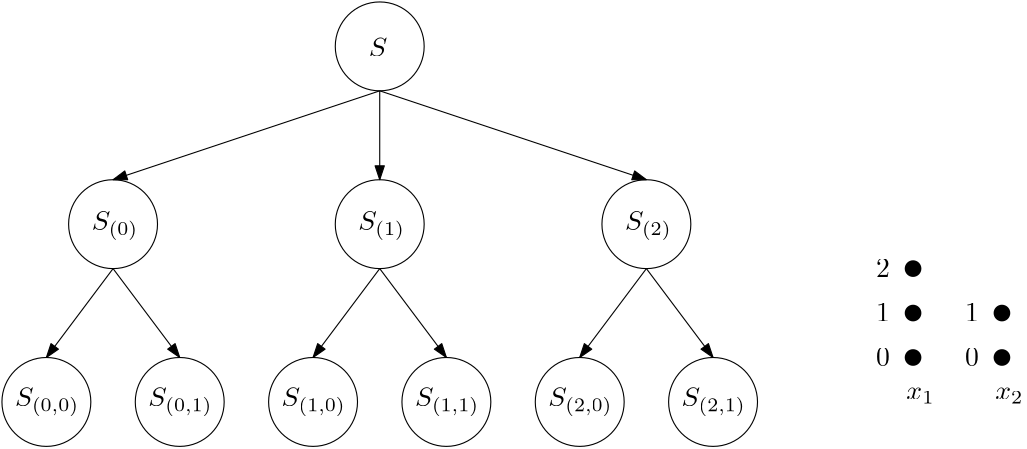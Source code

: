 <?xml version="1.0"?>
<!DOCTYPE ipe SYSTEM "ipe.dtd">
<ipe version="70218" creator="Ipe 7.2.24">
<info created="D:20200221112901" modified="D:20230206143741"/>
<ipestyle name="basic">
<symbol name="arrow/arc(spx)">
<path stroke="sym-stroke" fill="sym-stroke" pen="sym-pen">
0 0 m
-1 0.333 l
-1 -0.333 l
h
</path>
</symbol>
<symbol name="arrow/farc(spx)">
<path stroke="sym-stroke" fill="white" pen="sym-pen">
0 0 m
-1 0.333 l
-1 -0.333 l
h
</path>
</symbol>
<symbol name="arrow/ptarc(spx)">
<path stroke="sym-stroke" fill="sym-stroke" pen="sym-pen">
0 0 m
-1 0.333 l
-0.8 0 l
-1 -0.333 l
h
</path>
</symbol>
<symbol name="arrow/fptarc(spx)">
<path stroke="sym-stroke" fill="white" pen="sym-pen">
0 0 m
-1 0.333 l
-0.8 0 l
-1 -0.333 l
h
</path>
</symbol>
<symbol name="mark/circle(sx)" transformations="translations">
<path fill="sym-stroke">
0.6 0 0 0.6 0 0 e
0.4 0 0 0.4 0 0 e
</path>
</symbol>
<symbol name="mark/disk(sx)" transformations="translations">
<path fill="sym-stroke">
0.6 0 0 0.6 0 0 e
</path>
</symbol>
<symbol name="mark/fdisk(sfx)" transformations="translations">
<group>
<path fill="sym-fill">
0.5 0 0 0.5 0 0 e
</path>
<path fill="sym-stroke" fillrule="eofill">
0.6 0 0 0.6 0 0 e
0.4 0 0 0.4 0 0 e
</path>
</group>
</symbol>
<symbol name="mark/box(sx)" transformations="translations">
<path fill="sym-stroke" fillrule="eofill">
-0.6 -0.6 m
0.6 -0.6 l
0.6 0.6 l
-0.6 0.6 l
h
-0.4 -0.4 m
0.4 -0.4 l
0.4 0.4 l
-0.4 0.4 l
h
</path>
</symbol>
<symbol name="mark/square(sx)" transformations="translations">
<path fill="sym-stroke">
-0.6 -0.6 m
0.6 -0.6 l
0.6 0.6 l
-0.6 0.6 l
h
</path>
</symbol>
<symbol name="mark/fsquare(sfx)" transformations="translations">
<group>
<path fill="sym-fill">
-0.5 -0.5 m
0.5 -0.5 l
0.5 0.5 l
-0.5 0.5 l
h
</path>
<path fill="sym-stroke" fillrule="eofill">
-0.6 -0.6 m
0.6 -0.6 l
0.6 0.6 l
-0.6 0.6 l
h
-0.4 -0.4 m
0.4 -0.4 l
0.4 0.4 l
-0.4 0.4 l
h
</path>
</group>
</symbol>
<symbol name="mark/cross(sx)" transformations="translations">
<group>
<path fill="sym-stroke">
-0.43 -0.57 m
0.57 0.43 l
0.43 0.57 l
-0.57 -0.43 l
h
</path>
<path fill="sym-stroke">
-0.43 0.57 m
0.57 -0.43 l
0.43 -0.57 l
-0.57 0.43 l
h
</path>
</group>
</symbol>
<symbol name="arrow/fnormal(spx)">
<path stroke="sym-stroke" fill="white" pen="sym-pen">
0 0 m
-1 0.333 l
-1 -0.333 l
h
</path>
</symbol>
<symbol name="arrow/pointed(spx)">
<path stroke="sym-stroke" fill="sym-stroke" pen="sym-pen">
0 0 m
-1 0.333 l
-0.8 0 l
-1 -0.333 l
h
</path>
</symbol>
<symbol name="arrow/fpointed(spx)">
<path stroke="sym-stroke" fill="white" pen="sym-pen">
0 0 m
-1 0.333 l
-0.8 0 l
-1 -0.333 l
h
</path>
</symbol>
<symbol name="arrow/linear(spx)">
<path stroke="sym-stroke" pen="sym-pen">
-1 0.333 m
0 0 l
-1 -0.333 l
</path>
</symbol>
<symbol name="arrow/fdouble(spx)">
<path stroke="sym-stroke" fill="white" pen="sym-pen">
0 0 m
-1 0.333 l
-1 -0.333 l
h
-1 0 m
-2 0.333 l
-2 -0.333 l
h
</path>
</symbol>
<symbol name="arrow/double(spx)">
<path stroke="sym-stroke" fill="sym-stroke" pen="sym-pen">
0 0 m
-1 0.333 l
-1 -0.333 l
h
-1 0 m
-2 0.333 l
-2 -0.333 l
h
</path>
</symbol>
<anglesize name="22.5 deg" value="22.5"/>
<anglesize name="30 deg" value="30"/>
<anglesize name="45 deg" value="45"/>
<anglesize name="60 deg" value="60"/>
<anglesize name="90 deg" value="90"/>
<arrowsize name="large" value="10"/>
<arrowsize name="small" value="5"/>
<arrowsize name="tiny" value="3"/>
<color name="blue" value="0 0 1"/>
<color name="brown" value="0.647 0.165 0.165"/>
<color name="darkblue" value="0 0 0.545"/>
<color name="darkcyan" value="0 0.545 0.545"/>
<color name="darkgray" value="0.663"/>
<color name="darkgreen" value="0 0.392 0"/>
<color name="darkmagenta" value="0.545 0 0.545"/>
<color name="darkorange" value="1 0.549 0"/>
<color name="darkred" value="0.545 0 0"/>
<color name="gold" value="1 0.843 0"/>
<color name="gray" value="0.745"/>
<color name="green" value="0 1 0"/>
<color name="lightblue" value="0.678 0.847 0.902"/>
<color name="lightcyan" value="0.878 1 1"/>
<color name="lightgray" value="0.827"/>
<color name="lightgreen" value="0.565 0.933 0.565"/>
<color name="lightyellow" value="1 1 0.878"/>
<color name="navy" value="0 0 0.502"/>
<color name="orange" value="1 0.647 0"/>
<color name="pink" value="1 0.753 0.796"/>
<color name="purple" value="0.627 0.125 0.941"/>
<color name="red" value="1 0 0"/>
<color name="seagreen" value="0.18 0.545 0.341"/>
<color name="turquoise" value="0.251 0.878 0.816"/>
<color name="violet" value="0.933 0.51 0.933"/>
<color name="yellow" value="1 1 0"/>
<dashstyle name="dash dot dotted" value="[4 2 1 2 1 2] 0"/>
<dashstyle name="dash dotted" value="[4 2 1 2] 0"/>
<dashstyle name="dashed" value="[4] 0"/>
<dashstyle name="dotted" value="[1 3] 0"/>
<gridsize name="10 pts (~3.5 mm)" value="10"/>
<gridsize name="14 pts (~5 mm)" value="14"/>
<gridsize name="16 pts (~6 mm)" value="16"/>
<gridsize name="20 pts (~7 mm)" value="20"/>
<gridsize name="28 pts (~10 mm)" value="28"/>
<gridsize name="32 pts (~12 mm)" value="32"/>
<gridsize name="4 pts" value="4"/>
<gridsize name="56 pts (~20 mm)" value="56"/>
<gridsize name="8 pts (~3 mm)" value="8"/>
<opacity name="10%" value="0.1"/>
<opacity name="30%" value="0.3"/>
<opacity name="50%" value="0.5"/>
<opacity name="75%" value="0.75"/>
<pen name="fat" value="1.2"/>
<pen name="heavier" value="0.8"/>
<pen name="ultrafat" value="2"/>
<symbolsize name="large" value="5"/>
<symbolsize name="small" value="2"/>
<symbolsize name="tiny" value="1.1"/>
<textsize name="Huge" value="\Huge"/>
<textsize name="LARGE" value="\LARGE"/>
<textsize name="Large" value="\Large"/>
<textsize name="footnote" value="\footnotesize"/>
<textsize name="huge" value="\huge"/>
<textsize name="large" value="\large"/>
<textsize name="small" value="\small"/>
<textsize name="tiny" value="\tiny"/>
<textstyle name="center" begin="\begin{center}" end="\end{center}"/>
<textstyle name="item" begin="\begin{itemize}\item{}" end="\end{itemize}"/>
<textstyle name="itemize" begin="\begin{itemize}" end="\end{itemize}"/>
<tiling name="falling" angle="-60" step="4" width="1"/>
<tiling name="rising" angle="30" step="4" width="1"/>
</ipestyle>
<page>
<layer name="alpha"/>
<layer name="beta"/>
<layer name="gamma"/>
<layer name="delta"/>
<layer name="epsilon"/>
<layer name="zeta"/>
<layer name="eta"/>
<layer name="theta"/>
<view layers="alpha beta" active="beta"/>
<view layers="alpha beta gamma delta" active="delta"/>
<view layers="alpha beta epsilon zeta" active="zeta"/>
<view layers="alpha beta eta theta" active="eta"/>
<text layer="alpha" matrix="1 0 0 1 -3.92077 -3.61917" transformations="translations" pos="192 784" stroke="black" type="label" width="6.683" height="6.808" depth="0" valign="baseline" style="math">S</text>
<path stroke="black" arrow="normal/small">
192 768 m
96 736 l
</path>
<path stroke="black" arrow="normal/small">
192 768 m
192 736 l
</path>
<path stroke="black" arrow="normal/small">
192 768 m
288 736 l
</path>
<path stroke="black">
16 0 0 16 192 720 e
</path>
<path matrix="1 0 0 1 -96 0" stroke="black">
16 0 0 16 192 720 e
</path>
<path matrix="1 0 0 1 96 0" stroke="black">
16 0 0 16 192 720 e
</path>
<path matrix="1 0 0 1 0 64" stroke="black">
16 0 0 16 192 720 e
</path>
<text layer="beta" matrix="1 0 0 1 -103.698 -66.1112" transformations="translations" pos="192 784" stroke="black" type="label" width="16.805" height="6.81" depth="3.54" valign="baseline" style="math">S_{(0)}</text>
<text matrix="1 0 0 1 -7.6984 -66.1112" transformations="translations" pos="192 784" stroke="black" type="label" width="16.805" height="6.81" depth="3.54" valign="baseline" style="math">S_{(1)}</text>
<text matrix="1 0 0 1 88.3016 -66.1112" transformations="translations" pos="192 784" stroke="black" type="label" width="16.805" height="6.81" depth="3.54" valign="baseline" style="math">S_{(2)}</text>
<text matrix="1 0 0 1 -131.318 -129.508" transformations="translations" pos="192 784" stroke="black" type="label" width="23.142" height="6.81" depth="3.54" valign="baseline" style="math">S_{(0,0)}</text>
<text matrix="1 0 0 1 -83.3176 -129.508" transformations="translations" pos="192 784" stroke="black" type="label" width="23.142" height="6.81" depth="3.54" valign="baseline" style="math">S_{(0,1)}</text>
<text matrix="1 0 0 1 -35.3176 -129.508" transformations="translations" pos="192 784" stroke="black" type="label" width="23.142" height="6.81" depth="3.54" valign="baseline" style="math">S_{(1,0)}</text>
<text matrix="1 0 0 1 12.6824 -129.508" transformations="translations" pos="192 784" stroke="black" type="label" width="23.142" height="6.81" depth="3.54" valign="baseline" style="math">S_{(1,1)}</text>
<text matrix="1 0 0 1 60.6824 -129.508" transformations="translations" pos="192 784" stroke="black" type="label" width="23.142" height="6.81" depth="3.54" valign="baseline" style="math">S_{(2,0)}</text>
<text matrix="1 0 0 1 108.682 -129.508" transformations="translations" pos="192 784" stroke="black" type="label" width="23.142" height="6.81" depth="3.54" valign="baseline" style="math">S_{(2,1)}</text>
<use name="mark/disk(sx)" pos="384 672" size="large" stroke="black"/>
<use name="mark/disk(sx)" pos="416 672" size="large" stroke="black"/>
<use matrix="1 0 0 1 -64 0" name="mark/disk(sx)" pos="448 704" size="large" stroke="black"/>
<use matrix="1 0 0 1 0 -16" name="mark/disk(sx)" pos="416 704" size="large" stroke="black"/>
<use matrix="1 0 0 1 0 -16" name="mark/disk(sx)" pos="384 704" size="large" stroke="black"/>
<text matrix="1 0 0 1 -2.41278 16.8895" transformations="translations" pos="384 640" stroke="black" type="label" width="10.163" height="4.294" depth="1.49" valign="baseline" style="math">x_1</text>
<text matrix="1 0 0 1 29.5872 16.8895" transformations="translations" pos="384 640" stroke="black" type="label" width="10.163" height="4.294" depth="1.49" valign="baseline" style="math">x_2</text>
<text matrix="1 0 0 1 -13.3009 28.984" transformations="translations" pos="384 640" stroke="black" type="label" width="4.981" height="6.42" depth="0" valign="baseline">0</text>
<text matrix="1 0 0 1 -13.3009 44.984" transformations="translations" pos="384 640" stroke="black" type="label" width="4.981" height="6.42" depth="0" valign="baseline">1</text>
<path matrix="1 0 0 1 104 0" stroke="black">
16 0 0 16 160 656 e
</path>
<path matrix="1 0 0 1 88 0" stroke="black">
16 0 0 16 224 656 e
</path>
<path matrix="1 0 0 1 96 0" stroke="black" arrow="normal/small">
192 704 m
168 672 l
</path>
<path matrix="1 0 0 1 96 0" stroke="black" arrow="normal/small">
192 704 m
216 672 l
</path>
<path matrix="1 0 0 1 8 0" stroke="black">
16 0 0 16 160 656 e
</path>
<path matrix="1 0 0 1 -8 0" stroke="black">
16 0 0 16 224 656 e
</path>
<path stroke="black" arrow="normal/small">
192 704 m
168 672 l
</path>
<path stroke="black" arrow="normal/small">
192 704 m
216 672 l
</path>
<path matrix="1 0 0 1 -88 0" stroke="black">
16 0 0 16 160 656 e
</path>
<path matrix="1 0 0 1 -104 0" stroke="black">
16 0 0 16 224 656 e
</path>
<path matrix="1 0 0 1 -96 0" stroke="black" arrow="normal/small">
192 704 m
168 672 l
</path>
<path matrix="1 0 0 1 -96 0" stroke="black" arrow="normal/small">
192 704 m
216 672 l
</path>
<use layer="delta" name="mark/disk(sx)" pos="384 672" size="large" stroke="red"/>
<use name="mark/disk(sx)" pos="416 672" size="large" stroke="red"/>
<use matrix="1 0 0 1 -64 0" name="mark/disk(sx)" pos="448 704" size="large" stroke="red"/>
<use matrix="1 0 0 1 0 -16" name="mark/disk(sx)" pos="416 704" size="large" stroke="red"/>
<use matrix="1 0 0 1 0 -16" name="mark/disk(sx)" pos="384 704" size="large" stroke="red"/>
<text layer="gamma" matrix="1 0 0 1 -3.92077 -3.61917" transformations="translations" pos="192 784" stroke="red" type="label" width="6.683" height="6.808" depth="0" valign="baseline" style="math">S</text>
<text layer="epsilon" matrix="1 0 0 1 -7.6984 -66.1112" transformations="translations" pos="192 784" stroke="red" type="label" width="16.805" height="6.81" depth="3.54" valign="baseline" style="math">S_{(1)}</text>
<use layer="zeta" matrix="1 0 0 1 -32 16" name="mark/disk(sx)" pos="416 672" size="large" stroke="red"/>
<use matrix="1 0 0 1 0 -16" name="mark/disk(sx)" pos="416 704" size="large" stroke="red"/>
<use layer="theta" matrix="1 0 0 1 0 -16" name="mark/disk(sx)" pos="416 704" size="large" stroke="red"/>
<text layer="eta" matrix="1 0 0 1 12.6824 -129.508" transformations="translations" pos="192 784" stroke="red" type="label" width="23.142" height="6.81" depth="3.54" valign="baseline" style="math">S_{(1,1)}</text>
<use layer="zeta" matrix="1 0 0 1 0 -32" name="mark/disk(sx)" pos="416 704" size="large" stroke="red"/>
<use layer="eta" matrix="1 0 0 1 -32 -16" name="mark/disk(sx)" pos="416 704" size="large" stroke="red"/>
<text layer="beta" matrix="1 0 0 1 -13.3009 60.984" transformations="translations" pos="384 640" stroke="black" type="label" valign="baseline">2</text>
<text matrix="1 0 0 1 18.6991 28.984" transformations="translations" pos="384 640" stroke="black" type="label" valign="baseline">0</text>
<text matrix="1 0 0 1 18.6991 44.984" transformations="translations" pos="384 640" stroke="black" type="label" valign="baseline">1</text>
</page>
</ipe>
